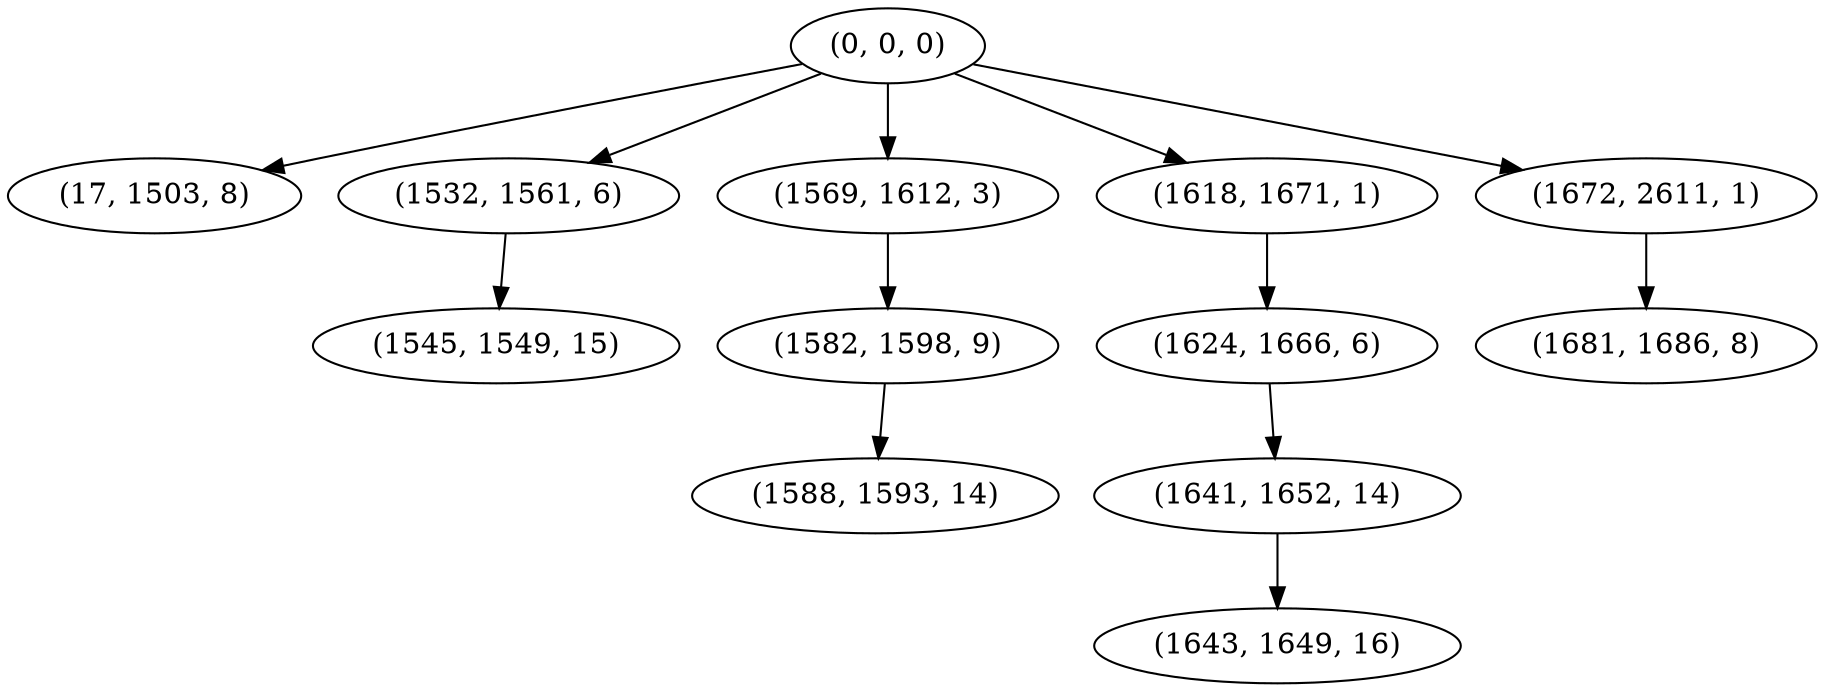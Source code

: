 digraph tree {
    "(0, 0, 0)";
    "(17, 1503, 8)";
    "(1532, 1561, 6)";
    "(1545, 1549, 15)";
    "(1569, 1612, 3)";
    "(1582, 1598, 9)";
    "(1588, 1593, 14)";
    "(1618, 1671, 1)";
    "(1624, 1666, 6)";
    "(1641, 1652, 14)";
    "(1643, 1649, 16)";
    "(1672, 2611, 1)";
    "(1681, 1686, 8)";
    "(0, 0, 0)" -> "(17, 1503, 8)";
    "(0, 0, 0)" -> "(1532, 1561, 6)";
    "(0, 0, 0)" -> "(1569, 1612, 3)";
    "(0, 0, 0)" -> "(1618, 1671, 1)";
    "(0, 0, 0)" -> "(1672, 2611, 1)";
    "(1532, 1561, 6)" -> "(1545, 1549, 15)";
    "(1569, 1612, 3)" -> "(1582, 1598, 9)";
    "(1582, 1598, 9)" -> "(1588, 1593, 14)";
    "(1618, 1671, 1)" -> "(1624, 1666, 6)";
    "(1624, 1666, 6)" -> "(1641, 1652, 14)";
    "(1641, 1652, 14)" -> "(1643, 1649, 16)";
    "(1672, 2611, 1)" -> "(1681, 1686, 8)";
}

